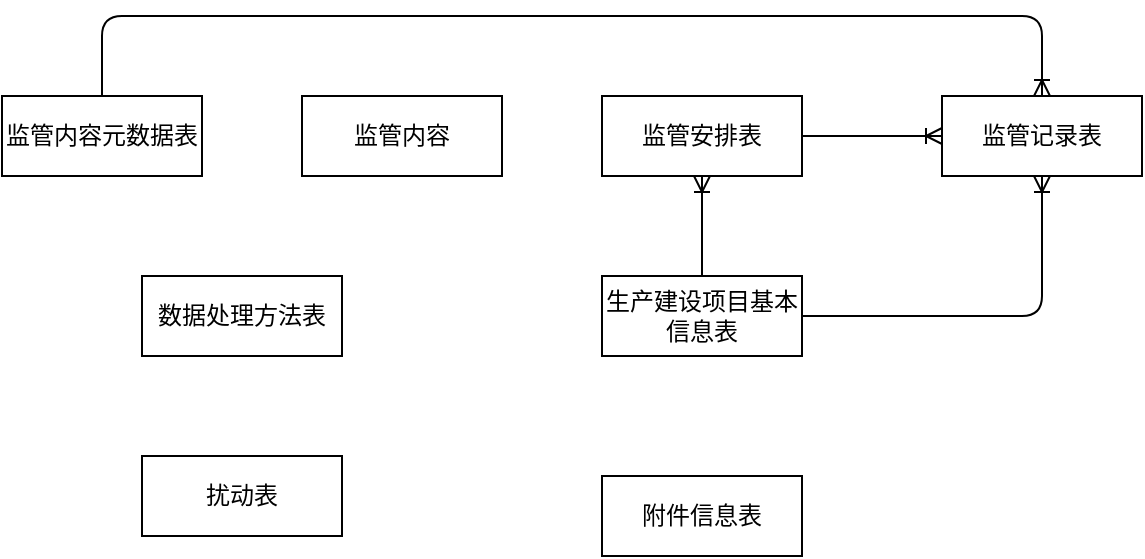 <mxfile version="14.1.8" type="github">
  <diagram id="R2lEEEUBdFMjLlhIrx00" name="Page-1">
    <mxGraphModel dx="984" dy="489" grid="1" gridSize="10" guides="1" tooltips="1" connect="1" arrows="1" fold="1" page="1" pageScale="1" pageWidth="850" pageHeight="1100" math="0" shadow="0" extFonts="Permanent Marker^https://fonts.googleapis.com/css?family=Permanent+Marker">
      <root>
        <mxCell id="0" />
        <mxCell id="1" parent="0" />
        <mxCell id="AxrDIQkXjqBsLsCR79po-1" value="监管内容元数据表" style="whiteSpace=wrap;html=1;align=center;" vertex="1" parent="1">
          <mxGeometry x="160" y="120" width="100" height="40" as="geometry" />
        </mxCell>
        <mxCell id="AxrDIQkXjqBsLsCR79po-2" value="监管安排表" style="whiteSpace=wrap;html=1;align=center;" vertex="1" parent="1">
          <mxGeometry x="460" y="120" width="100" height="40" as="geometry" />
        </mxCell>
        <mxCell id="AxrDIQkXjqBsLsCR79po-3" value="监管记录表" style="whiteSpace=wrap;html=1;align=center;" vertex="1" parent="1">
          <mxGeometry x="630" y="120" width="100" height="40" as="geometry" />
        </mxCell>
        <mxCell id="AxrDIQkXjqBsLsCR79po-4" value="数据处理方法表" style="whiteSpace=wrap;html=1;align=center;" vertex="1" parent="1">
          <mxGeometry x="230" y="210" width="100" height="40" as="geometry" />
        </mxCell>
        <mxCell id="AxrDIQkXjqBsLsCR79po-7" value="生产建设项目基本信息表" style="whiteSpace=wrap;html=1;align=center;" vertex="1" parent="1">
          <mxGeometry x="460" y="210" width="100" height="40" as="geometry" />
        </mxCell>
        <mxCell id="AxrDIQkXjqBsLsCR79po-8" value="扰动表" style="whiteSpace=wrap;html=1;align=center;" vertex="1" parent="1">
          <mxGeometry x="230" y="300" width="100" height="40" as="geometry" />
        </mxCell>
        <mxCell id="AxrDIQkXjqBsLsCR79po-9" value="附件信息表" style="whiteSpace=wrap;html=1;align=center;" vertex="1" parent="1">
          <mxGeometry x="460" y="310" width="100" height="40" as="geometry" />
        </mxCell>
        <mxCell id="AxrDIQkXjqBsLsCR79po-10" value="" style="fontSize=12;html=1;endArrow=ERoneToMany;exitX=0.5;exitY=0;exitDx=0;exitDy=0;entryX=0.5;entryY=1;entryDx=0;entryDy=0;" edge="1" parent="1" source="AxrDIQkXjqBsLsCR79po-7" target="AxrDIQkXjqBsLsCR79po-2">
          <mxGeometry width="100" height="100" relative="1" as="geometry">
            <mxPoint x="630" y="370" as="sourcePoint" />
            <mxPoint x="730" y="270" as="targetPoint" />
          </mxGeometry>
        </mxCell>
        <mxCell id="AxrDIQkXjqBsLsCR79po-11" value="" style="edgeStyle=orthogonalEdgeStyle;fontSize=12;html=1;endArrow=ERoneToMany;exitX=1;exitY=0.5;exitDx=0;exitDy=0;entryX=0.5;entryY=1;entryDx=0;entryDy=0;" edge="1" parent="1" source="AxrDIQkXjqBsLsCR79po-7" target="AxrDIQkXjqBsLsCR79po-3">
          <mxGeometry width="100" height="100" relative="1" as="geometry">
            <mxPoint x="640" y="370" as="sourcePoint" />
            <mxPoint x="740" y="270" as="targetPoint" />
          </mxGeometry>
        </mxCell>
        <mxCell id="AxrDIQkXjqBsLsCR79po-12" value="" style="edgeStyle=orthogonalEdgeStyle;fontSize=12;html=1;endArrow=ERoneToMany;entryX=0.5;entryY=0;entryDx=0;entryDy=0;exitX=0.5;exitY=0;exitDx=0;exitDy=0;" edge="1" parent="1" source="AxrDIQkXjqBsLsCR79po-1" target="AxrDIQkXjqBsLsCR79po-3">
          <mxGeometry width="100" height="100" relative="1" as="geometry">
            <mxPoint x="330" y="130" as="sourcePoint" />
            <mxPoint x="430" y="30" as="targetPoint" />
            <Array as="points">
              <mxPoint x="210" y="80" />
              <mxPoint x="680" y="80" />
            </Array>
          </mxGeometry>
        </mxCell>
        <mxCell id="AxrDIQkXjqBsLsCR79po-13" value="" style="edgeStyle=entityRelationEdgeStyle;fontSize=12;html=1;endArrow=ERoneToMany;exitX=1;exitY=0.5;exitDx=0;exitDy=0;entryX=0;entryY=0.5;entryDx=0;entryDy=0;" edge="1" parent="1" source="AxrDIQkXjqBsLsCR79po-2" target="AxrDIQkXjqBsLsCR79po-3">
          <mxGeometry width="100" height="100" relative="1" as="geometry">
            <mxPoint x="770" y="290" as="sourcePoint" />
            <mxPoint x="870" y="190" as="targetPoint" />
          </mxGeometry>
        </mxCell>
        <mxCell id="AxrDIQkXjqBsLsCR79po-14" value="监管内容" style="whiteSpace=wrap;html=1;align=center;" vertex="1" parent="1">
          <mxGeometry x="310" y="120" width="100" height="40" as="geometry" />
        </mxCell>
      </root>
    </mxGraphModel>
  </diagram>
</mxfile>
